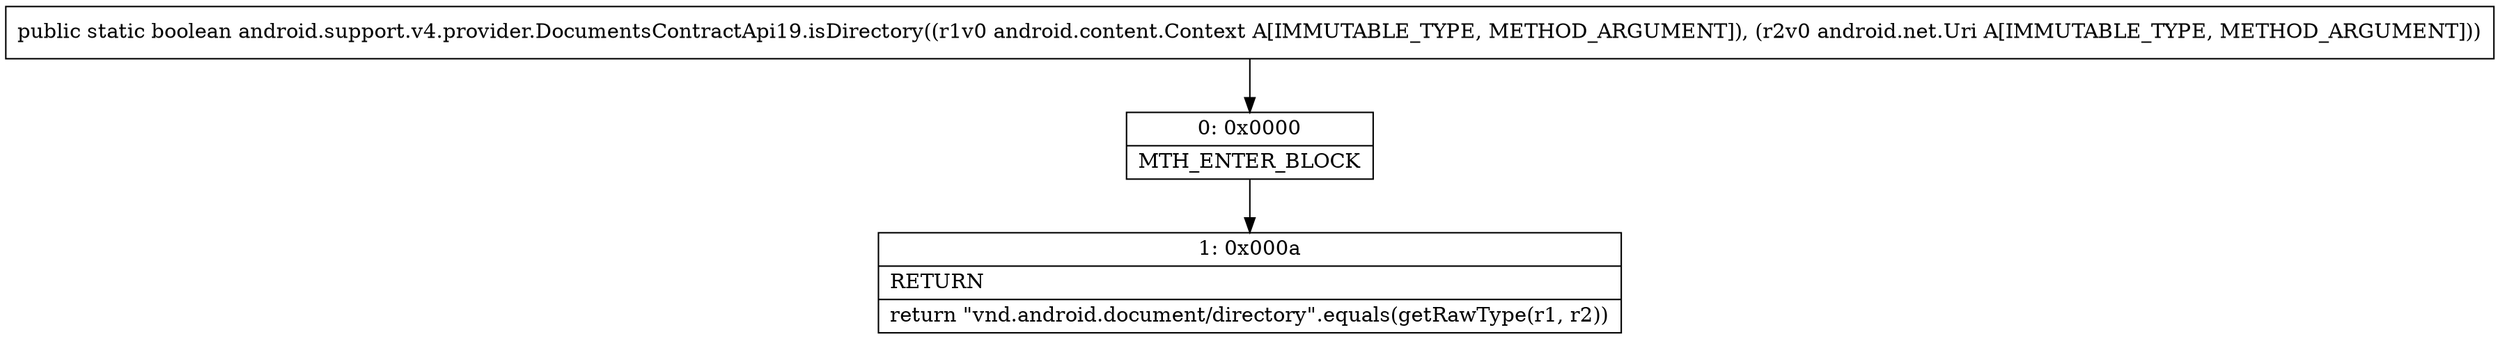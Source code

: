 digraph "CFG forandroid.support.v4.provider.DocumentsContractApi19.isDirectory(Landroid\/content\/Context;Landroid\/net\/Uri;)Z" {
Node_0 [shape=record,label="{0\:\ 0x0000|MTH_ENTER_BLOCK\l}"];
Node_1 [shape=record,label="{1\:\ 0x000a|RETURN\l|return \"vnd.android.document\/directory\".equals(getRawType(r1, r2))\l}"];
MethodNode[shape=record,label="{public static boolean android.support.v4.provider.DocumentsContractApi19.isDirectory((r1v0 android.content.Context A[IMMUTABLE_TYPE, METHOD_ARGUMENT]), (r2v0 android.net.Uri A[IMMUTABLE_TYPE, METHOD_ARGUMENT])) }"];
MethodNode -> Node_0;
Node_0 -> Node_1;
}

